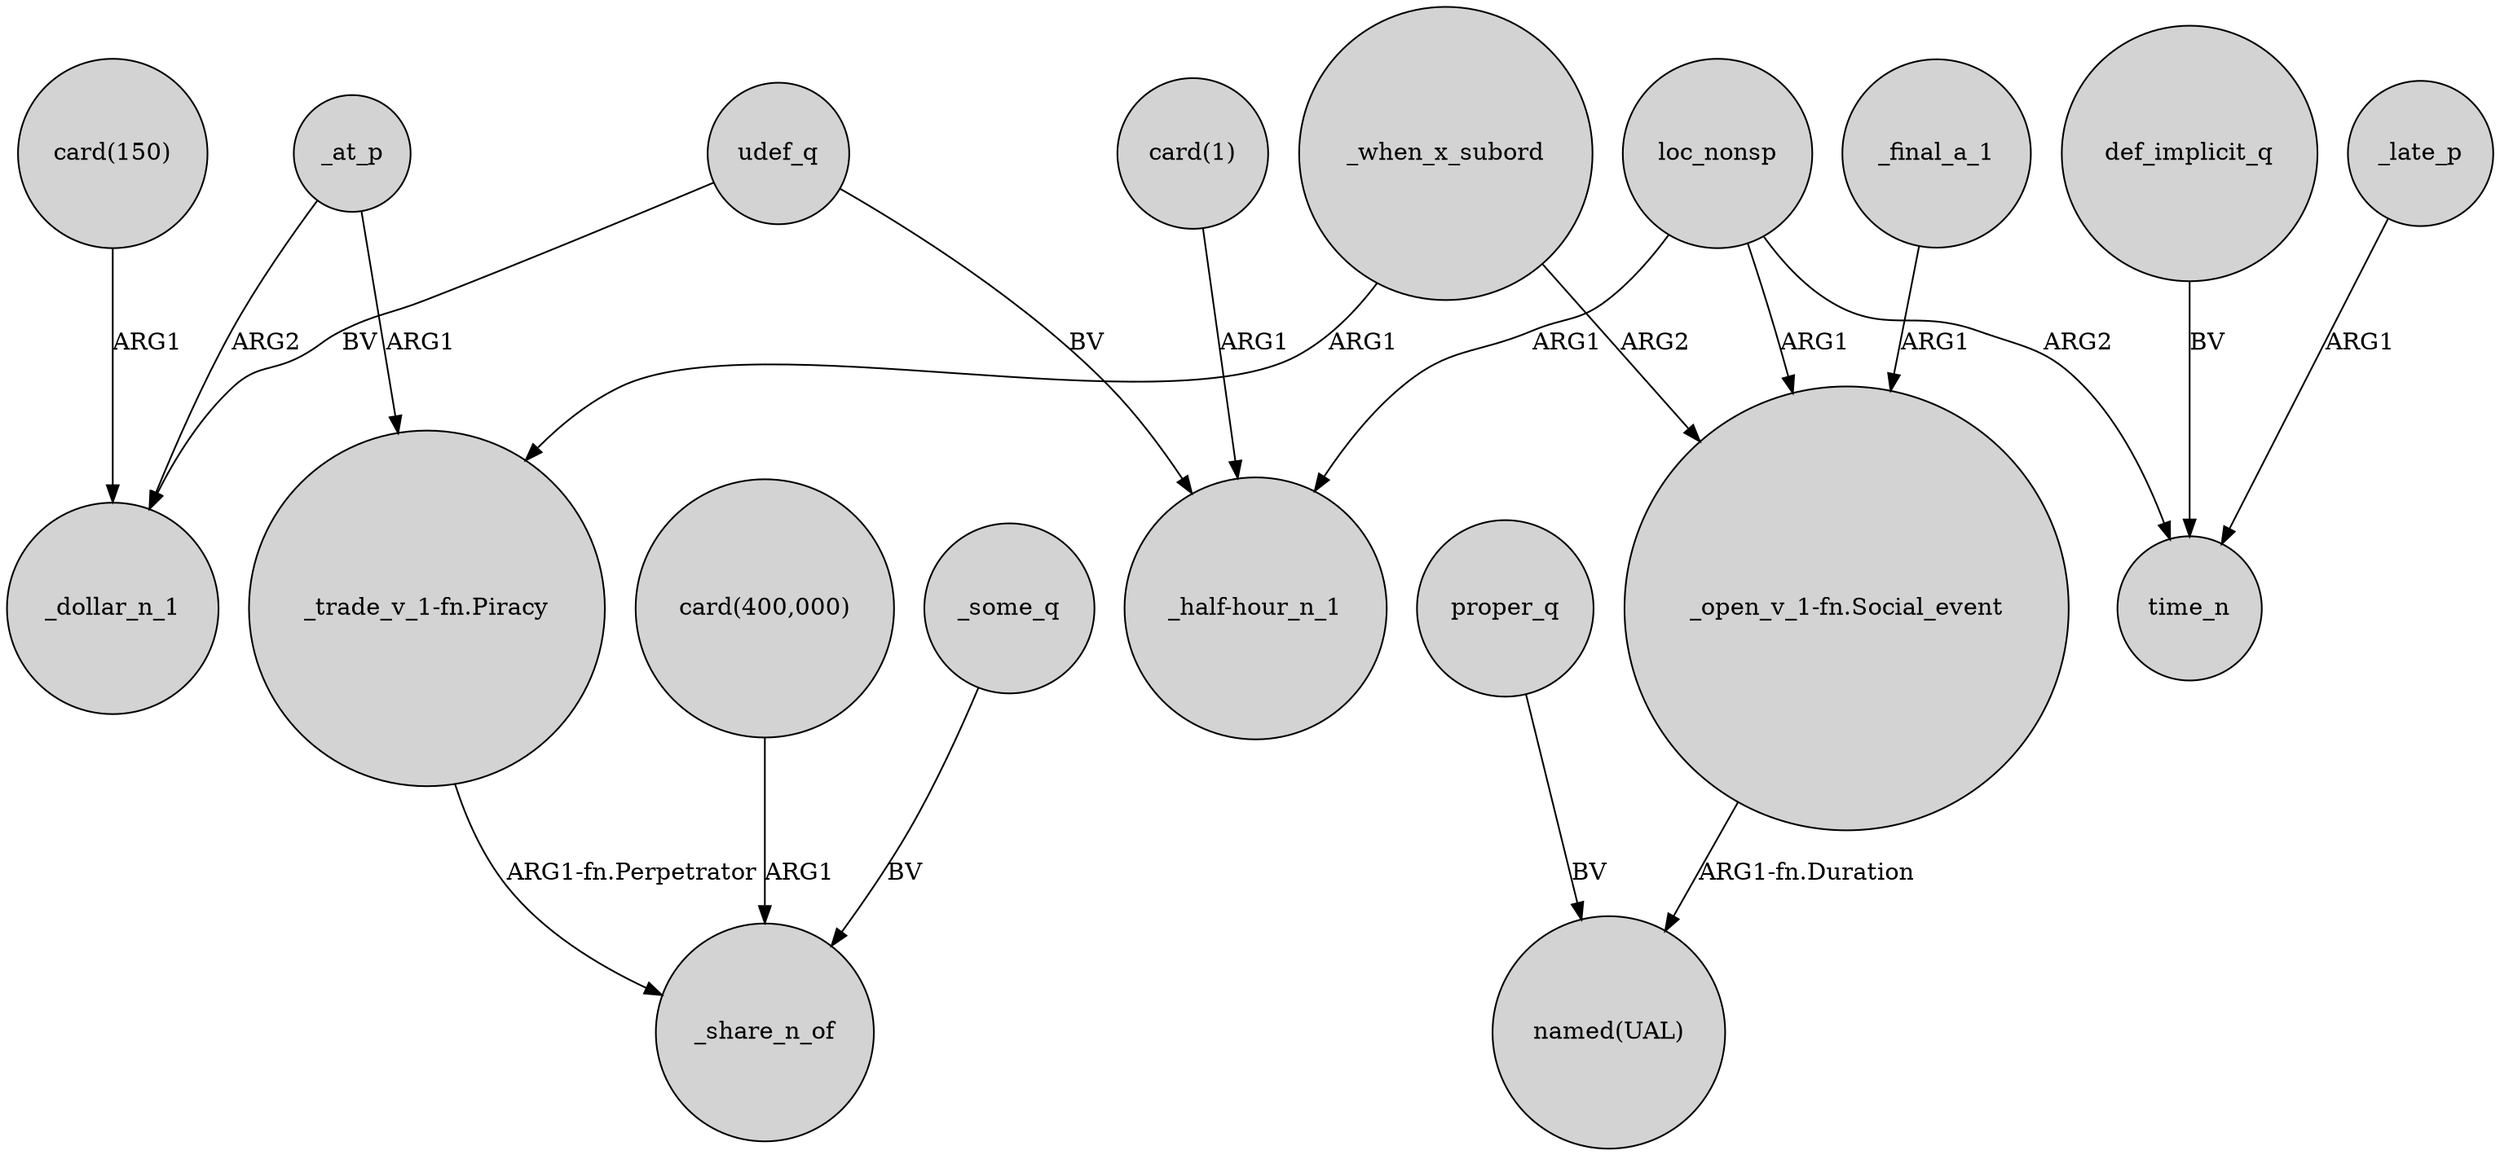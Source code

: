 digraph {
	node [shape=circle style=filled]
	_some_q -> _share_n_of [label=BV]
	_at_p -> "_trade_v_1-fn.Piracy" [label=ARG1]
	"card(1)" -> "_half-hour_n_1" [label=ARG1]
	"_trade_v_1-fn.Piracy" -> _share_n_of [label="ARG1-fn.Perpetrator"]
	udef_q -> "_half-hour_n_1" [label=BV]
	"card(150)" -> _dollar_n_1 [label=ARG1]
	_final_a_1 -> "_open_v_1-fn.Social_event" [label=ARG1]
	_when_x_subord -> "_open_v_1-fn.Social_event" [label=ARG2]
	"_open_v_1-fn.Social_event" -> "named(UAL)" [label="ARG1-fn.Duration"]
	proper_q -> "named(UAL)" [label=BV]
	loc_nonsp -> "_open_v_1-fn.Social_event" [label=ARG1]
	_at_p -> _dollar_n_1 [label=ARG2]
	udef_q -> _dollar_n_1 [label=BV]
	loc_nonsp -> "_half-hour_n_1" [label=ARG1]
	_late_p -> time_n [label=ARG1]
	loc_nonsp -> time_n [label=ARG2]
	"card(400,000)" -> _share_n_of [label=ARG1]
	def_implicit_q -> time_n [label=BV]
	_when_x_subord -> "_trade_v_1-fn.Piracy" [label=ARG1]
}
